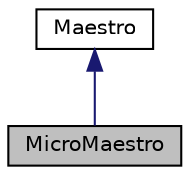 digraph "MicroMaestro"
{
  edge [fontname="Helvetica",fontsize="10",labelfontname="Helvetica",labelfontsize="10"];
  node [fontname="Helvetica",fontsize="10",shape=record];
  Node1 [label="MicroMaestro",height=0.2,width=0.4,color="black", fillcolor="grey75", style="filled", fontcolor="black"];
  Node2 -> Node1 [dir="back",color="midnightblue",fontsize="10",style="solid",fontname="Helvetica"];
  Node2 [label="Maestro",height=0.2,width=0.4,color="black", fillcolor="white", style="filled",URL="$classMaestro.html",tooltip="Main Maestro class that handles common functions between the Micro Maestro and Mini Maestro..."];
}
